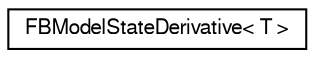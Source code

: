 digraph "Graphical Class Hierarchy"
{
  edge [fontname="FreeSans",fontsize="10",labelfontname="FreeSans",labelfontsize="10"];
  node [fontname="FreeSans",fontsize="10",shape=record];
  rankdir="LR";
  Node1 [label="FBModelStateDerivative\< T \>",height=0.2,width=0.4,color="black", fillcolor="white", style="filled",URL="$de/dce/struct_f_b_model_state_derivative.html"];
}
